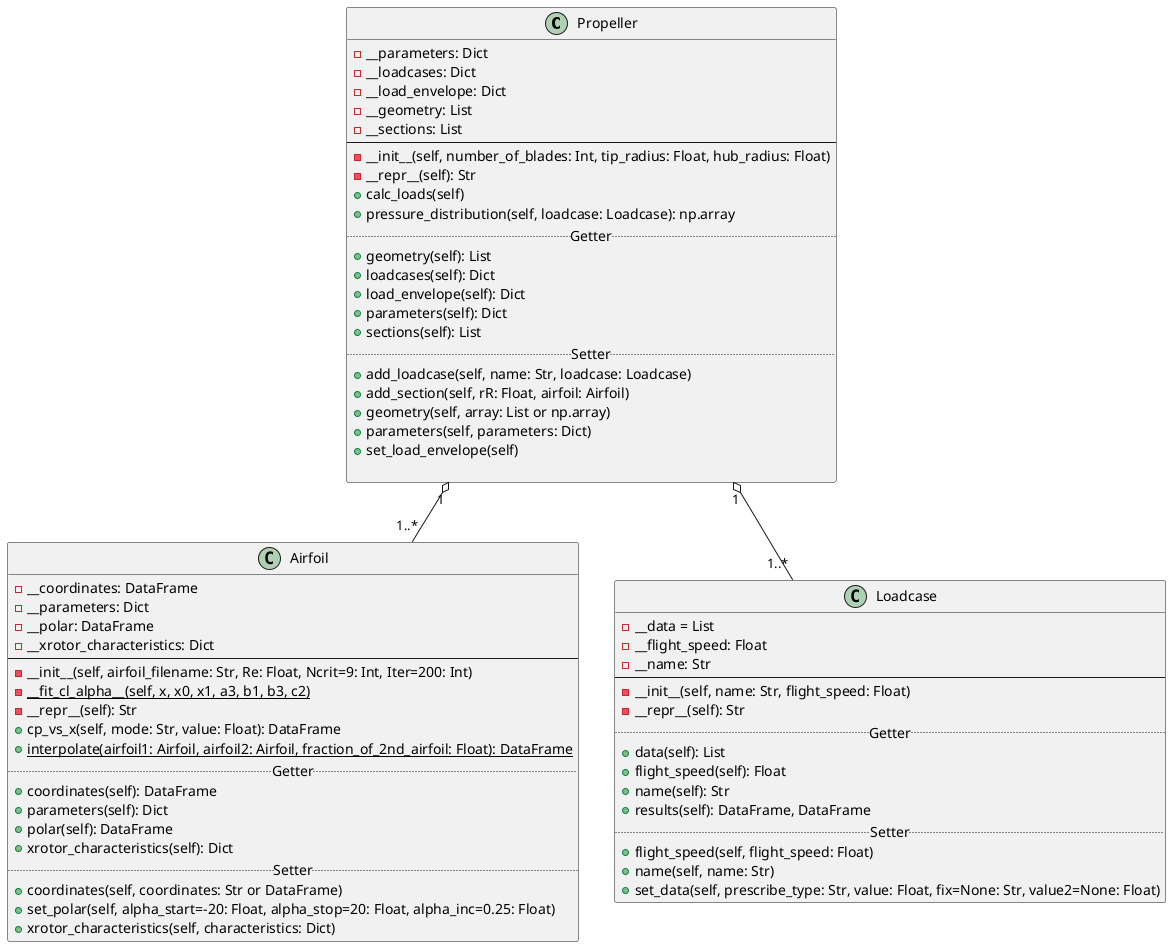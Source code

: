 @startuml
'skinparam monochrome true

Propeller "1" o-- "1..*" Airfoil
Propeller "1" o-- "1..*" Loadcase

class Airfoil{
  -__coordinates: DataFrame
  -__parameters: Dict
  -__polar: DataFrame
  -__xrotor_characteristics: Dict
  --
  -__init__(self, airfoil_filename: Str, Re: Float, Ncrit=9: Int, Iter=200: Int)
  -{static}__fit_cl_alpha__(self, x, x0, x1, a3, b1, b3, c2)
  -__repr__(self): Str
  +cp_vs_x(self, mode: Str, value: Float): DataFrame
  +{static}interpolate(airfoil1: Airfoil, airfoil2: Airfoil, fraction_of_2nd_airfoil: Float): DataFrame
  ..Getter..
  +coordinates(self): DataFrame
  +parameters(self): Dict
  +polar(self): DataFrame
  +xrotor_characteristics(self): Dict
  ..Setter..
  +coordinates(self, coordinates: Str or DataFrame)
  +set_polar(self, alpha_start=-20: Float, alpha_stop=20: Float, alpha_inc=0.25: Float)
  +xrotor_characteristics(self, characteristics: Dict)
}

class Propeller{
  -__parameters: Dict
  -__loadcases: Dict
  -__load_envelope: Dict
  -__geometry: List
  -__sections: List
  --
  -__init__(self, number_of_blades: Int, tip_radius: Float, hub_radius: Float)
  -__repr__(self): Str
  +calc_loads(self)
  +pressure_distribution(self, loadcase: Loadcase): np.array
  ..Getter..
  +geometry(self): List
  +loadcases(self): Dict
  +load_envelope(self): Dict
  +parameters(self): Dict
  +sections(self): List
  ..Setter..
  +add_loadcase(self, name: Str, loadcase: Loadcase)
  +add_section(self, rR: Float, airfoil: Airfoil)
  +geometry(self, array: List or np.array)
  +parameters(self, parameters: Dict)
  +set_load_envelope(self)
  
}
class Loadcase{
  -__data = List
  -__flight_speed: Float
  -__name: Str
  --
  -__init__(self, name: Str, flight_speed: Float)
  -__repr__(self): Str
  ..Getter..
  +data(self): List
  +flight_speed(self): Float
  +name(self): Str
  +results(self): DataFrame, DataFrame
  ..Setter..
  +flight_speed(self, flight_speed: Float)
  +name(self, name: Str)
  +set_data(self, prescribe_type: Str, value: Float, fix=None: Str, value2=None: Float)
}

@enduml